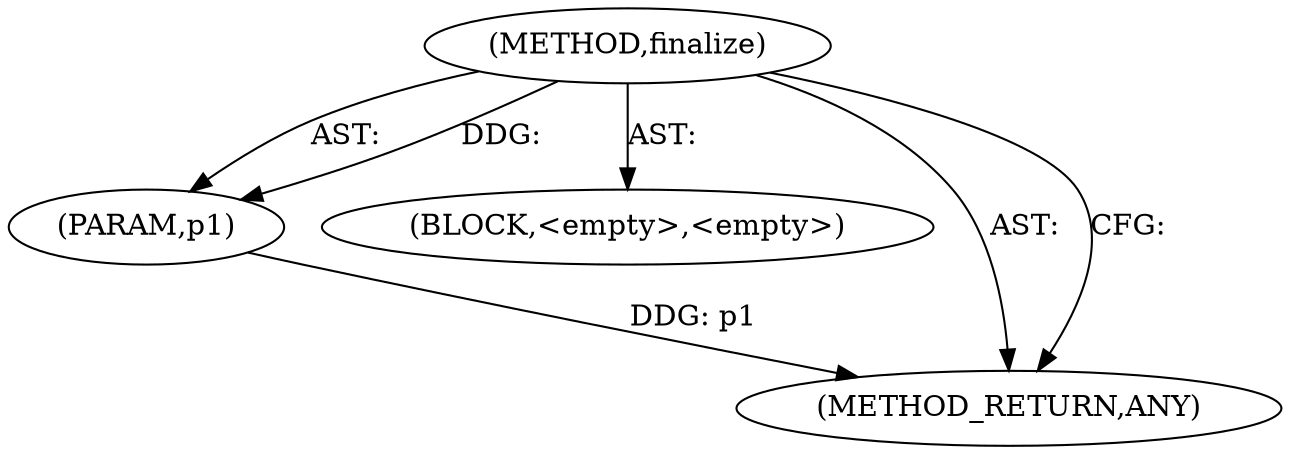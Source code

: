 digraph "finalize" {  
"111669149762" [label = <(METHOD,finalize)> ]
"115964117129" [label = <(PARAM,p1)> ]
"25769804078" [label = <(BLOCK,&lt;empty&gt;,&lt;empty&gt;)> ]
"128849018946" [label = <(METHOD_RETURN,ANY)> ]
  "111669149762" -> "115964117129"  [ label = "AST: "] 
  "111669149762" -> "25769804078"  [ label = "AST: "] 
  "111669149762" -> "128849018946"  [ label = "AST: "] 
  "111669149762" -> "128849018946"  [ label = "CFG: "] 
  "115964117129" -> "128849018946"  [ label = "DDG: p1"] 
  "111669149762" -> "115964117129"  [ label = "DDG: "] 
}
